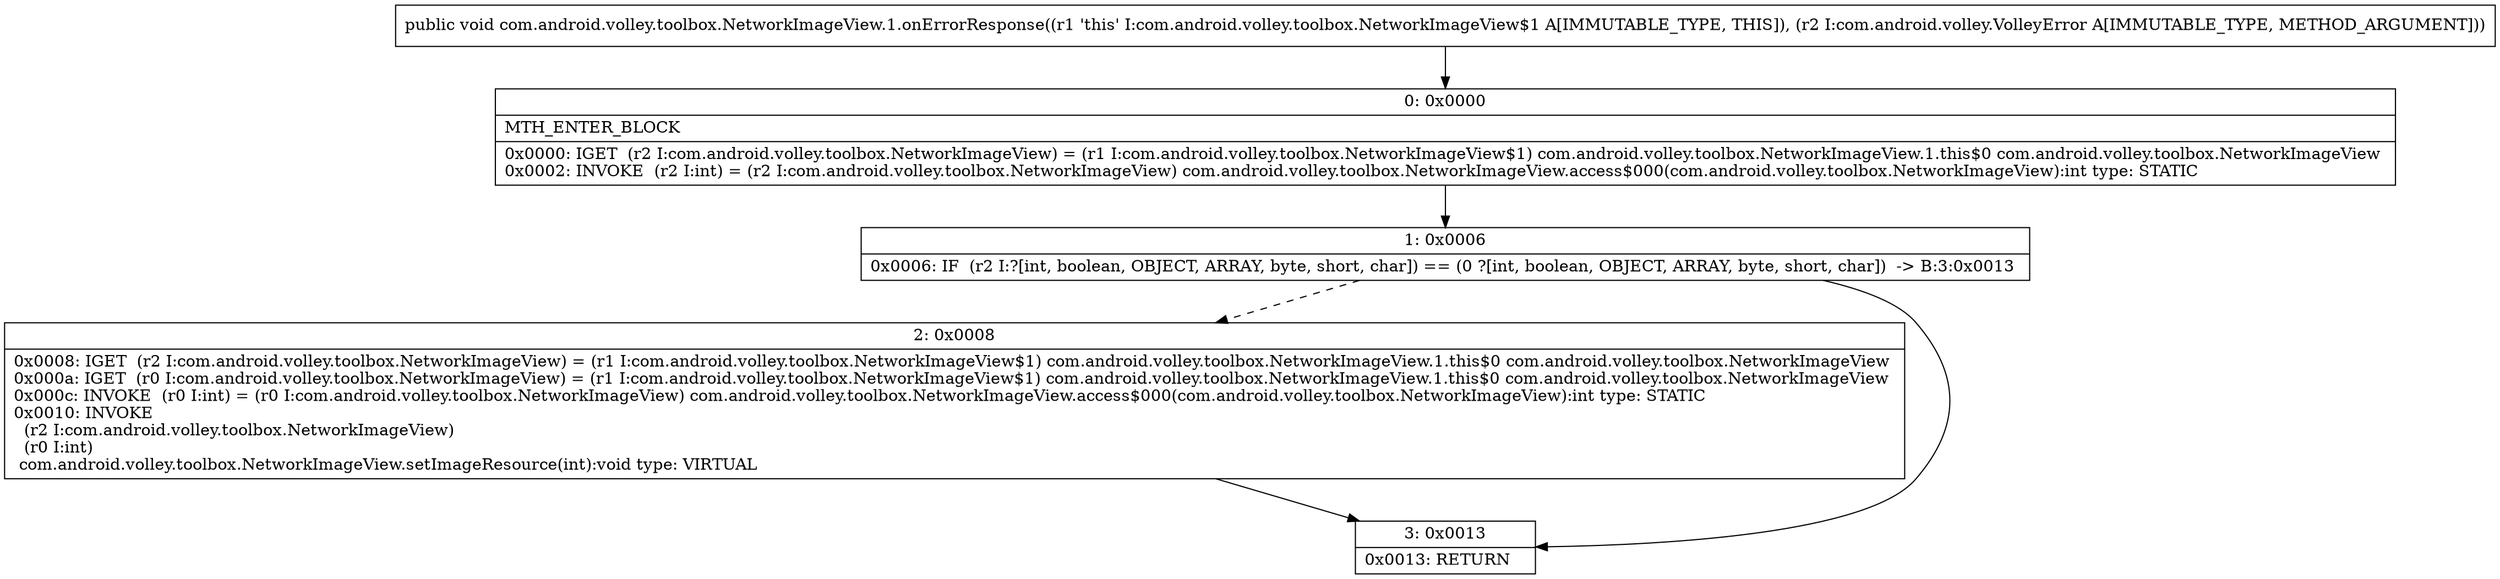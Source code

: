 digraph "CFG forcom.android.volley.toolbox.NetworkImageView.1.onErrorResponse(Lcom\/android\/volley\/VolleyError;)V" {
Node_0 [shape=record,label="{0\:\ 0x0000|MTH_ENTER_BLOCK\l|0x0000: IGET  (r2 I:com.android.volley.toolbox.NetworkImageView) = (r1 I:com.android.volley.toolbox.NetworkImageView$1) com.android.volley.toolbox.NetworkImageView.1.this$0 com.android.volley.toolbox.NetworkImageView \l0x0002: INVOKE  (r2 I:int) = (r2 I:com.android.volley.toolbox.NetworkImageView) com.android.volley.toolbox.NetworkImageView.access$000(com.android.volley.toolbox.NetworkImageView):int type: STATIC \l}"];
Node_1 [shape=record,label="{1\:\ 0x0006|0x0006: IF  (r2 I:?[int, boolean, OBJECT, ARRAY, byte, short, char]) == (0 ?[int, boolean, OBJECT, ARRAY, byte, short, char])  \-\> B:3:0x0013 \l}"];
Node_2 [shape=record,label="{2\:\ 0x0008|0x0008: IGET  (r2 I:com.android.volley.toolbox.NetworkImageView) = (r1 I:com.android.volley.toolbox.NetworkImageView$1) com.android.volley.toolbox.NetworkImageView.1.this$0 com.android.volley.toolbox.NetworkImageView \l0x000a: IGET  (r0 I:com.android.volley.toolbox.NetworkImageView) = (r1 I:com.android.volley.toolbox.NetworkImageView$1) com.android.volley.toolbox.NetworkImageView.1.this$0 com.android.volley.toolbox.NetworkImageView \l0x000c: INVOKE  (r0 I:int) = (r0 I:com.android.volley.toolbox.NetworkImageView) com.android.volley.toolbox.NetworkImageView.access$000(com.android.volley.toolbox.NetworkImageView):int type: STATIC \l0x0010: INVOKE  \l  (r2 I:com.android.volley.toolbox.NetworkImageView)\l  (r0 I:int)\l com.android.volley.toolbox.NetworkImageView.setImageResource(int):void type: VIRTUAL \l}"];
Node_3 [shape=record,label="{3\:\ 0x0013|0x0013: RETURN   \l}"];
MethodNode[shape=record,label="{public void com.android.volley.toolbox.NetworkImageView.1.onErrorResponse((r1 'this' I:com.android.volley.toolbox.NetworkImageView$1 A[IMMUTABLE_TYPE, THIS]), (r2 I:com.android.volley.VolleyError A[IMMUTABLE_TYPE, METHOD_ARGUMENT])) }"];
MethodNode -> Node_0;
Node_0 -> Node_1;
Node_1 -> Node_2[style=dashed];
Node_1 -> Node_3;
Node_2 -> Node_3;
}


